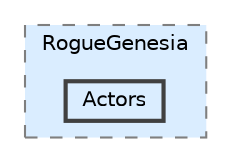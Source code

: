 digraph "Q:/IdleWave/Projet/Assets/Scripts/RogueGenesia/Actors"
{
 // LATEX_PDF_SIZE
  bgcolor="transparent";
  edge [fontname=Helvetica,fontsize=10,labelfontname=Helvetica,labelfontsize=10];
  node [fontname=Helvetica,fontsize=10,shape=box,height=0.2,width=0.4];
  compound=true
  subgraph clusterdir_d4c8a807693b39dbeba49ac8db2dc23a {
    graph [ bgcolor="#daedff", pencolor="grey50", label="RogueGenesia", fontname=Helvetica,fontsize=10 style="filled,dashed", URL="dir_d4c8a807693b39dbeba49ac8db2dc23a.html",tooltip=""]
  dir_012cef85394cc81678faae6e7a0c0666 [label="Actors", fillcolor="#daedff", color="grey25", style="filled,bold", URL="dir_012cef85394cc81678faae6e7a0c0666.html",tooltip=""];
  }
}

